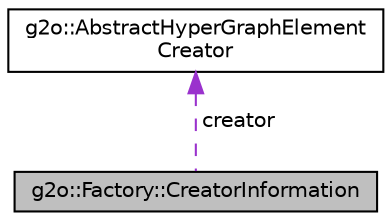 digraph "g2o::Factory::CreatorInformation"
{
  edge [fontname="Helvetica",fontsize="10",labelfontname="Helvetica",labelfontsize="10"];
  node [fontname="Helvetica",fontsize="10",shape=record];
  Node1 [label="g2o::Factory::CreatorInformation",height=0.2,width=0.4,color="black", fillcolor="grey75", style="filled", fontcolor="black"];
  Node2 -> Node1 [dir="back",color="darkorchid3",fontsize="10",style="dashed",label=" creator" ];
  Node2 [label="g2o::AbstractHyperGraphElement\lCreator",height=0.2,width=0.4,color="black", fillcolor="white", style="filled",URL="$classg2o_1_1AbstractHyperGraphElementCreator.html",tooltip="Abstract interface for allocating HyperGraphElement. "];
}
